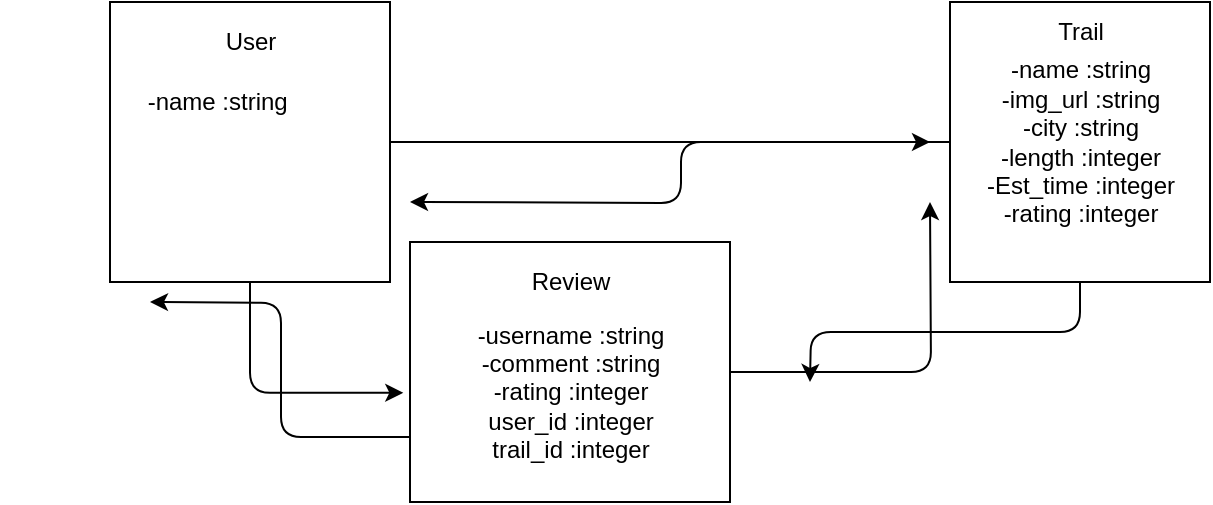 <mxfile>
    <diagram id="5VggyCQCjqjqE-vDUpDZ" name="Page-1">
        <mxGraphModel dx="1038" dy="364" grid="1" gridSize="10" guides="1" tooltips="1" connect="1" arrows="1" fold="1" page="1" pageScale="1" pageWidth="850" pageHeight="1100" math="0" shadow="0">
            <root>
                <mxCell id="0"/>
                <mxCell id="1" parent="0"/>
                <mxCell id="13" style="edgeStyle=orthogonalEdgeStyle;html=1;exitX=0.5;exitY=1;exitDx=0;exitDy=0;entryX=-0.021;entryY=0.58;entryDx=0;entryDy=0;entryPerimeter=0;" edge="1" parent="1" source="2" target="3">
                    <mxGeometry relative="1" as="geometry"/>
                </mxCell>
                <mxCell id="16" style="edgeStyle=orthogonalEdgeStyle;html=1;exitX=1;exitY=0.5;exitDx=0;exitDy=0;" edge="1" parent="1" source="2">
                    <mxGeometry relative="1" as="geometry">
                        <mxPoint x="480" y="110" as="targetPoint"/>
                    </mxGeometry>
                </mxCell>
                <mxCell id="2" value="" style="whiteSpace=wrap;html=1;" vertex="1" parent="1">
                    <mxGeometry x="70" y="40" width="140" height="140" as="geometry"/>
                </mxCell>
                <mxCell id="14" style="edgeStyle=orthogonalEdgeStyle;html=1;" edge="1" parent="1" source="3">
                    <mxGeometry relative="1" as="geometry">
                        <mxPoint x="480" y="140" as="targetPoint"/>
                    </mxGeometry>
                </mxCell>
                <mxCell id="15" style="edgeStyle=orthogonalEdgeStyle;html=1;exitX=0;exitY=0.75;exitDx=0;exitDy=0;" edge="1" parent="1" source="3">
                    <mxGeometry relative="1" as="geometry">
                        <mxPoint x="90" y="190" as="targetPoint"/>
                    </mxGeometry>
                </mxCell>
                <mxCell id="3" value="" style="whiteSpace=wrap;html=1;" vertex="1" parent="1">
                    <mxGeometry x="220" y="160" width="160" height="130" as="geometry"/>
                </mxCell>
                <mxCell id="12" style="edgeStyle=orthogonalEdgeStyle;html=1;exitX=0.5;exitY=1;exitDx=0;exitDy=0;" edge="1" parent="1" source="4">
                    <mxGeometry relative="1" as="geometry">
                        <mxPoint x="420" y="230" as="targetPoint"/>
                    </mxGeometry>
                </mxCell>
                <mxCell id="17" style="edgeStyle=orthogonalEdgeStyle;html=1;exitX=0;exitY=0.5;exitDx=0;exitDy=0;" edge="1" parent="1" source="4">
                    <mxGeometry relative="1" as="geometry">
                        <mxPoint x="220" y="140" as="targetPoint"/>
                    </mxGeometry>
                </mxCell>
                <mxCell id="4" value="" style="whiteSpace=wrap;html=1;" vertex="1" parent="1">
                    <mxGeometry x="490" y="40" width="130" height="140" as="geometry"/>
                </mxCell>
                <mxCell id="5" value="User" style="text;html=1;resizable=0;autosize=1;align=center;verticalAlign=middle;points=[];fillColor=none;strokeColor=none;rounded=0;" vertex="1" parent="1">
                    <mxGeometry x="120" y="50" width="40" height="20" as="geometry"/>
                </mxCell>
                <mxCell id="6" value="Review" style="text;html=1;resizable=0;autosize=1;align=center;verticalAlign=middle;points=[];fillColor=none;strokeColor=none;rounded=0;" vertex="1" parent="1">
                    <mxGeometry x="275" y="170" width="50" height="20" as="geometry"/>
                </mxCell>
                <mxCell id="7" value="Trail" style="text;html=1;resizable=0;autosize=1;align=center;verticalAlign=middle;points=[];fillColor=none;strokeColor=none;rounded=0;" vertex="1" parent="1">
                    <mxGeometry x="535" y="45" width="40" height="20" as="geometry"/>
                </mxCell>
                <mxCell id="8" value="&amp;nbsp; &amp;nbsp; &amp;nbsp; &amp;nbsp; &amp;nbsp; &amp;nbsp; &amp;nbsp; &amp;nbsp; &amp;nbsp; &amp;nbsp; -name :string&lt;br&gt;" style="text;html=1;resizable=0;autosize=1;align=center;verticalAlign=middle;points=[];fillColor=none;strokeColor=none;rounded=0;" vertex="1" parent="1">
                    <mxGeometry x="15" y="80" width="150" height="20" as="geometry"/>
                </mxCell>
                <mxCell id="9" value="-username :string&lt;br&gt;-comment :string&lt;br&gt;-rating :integer&lt;br&gt;user_id :integer&lt;br&gt;trail_id :integer" style="text;html=1;resizable=0;autosize=1;align=center;verticalAlign=middle;points=[];fillColor=none;strokeColor=none;rounded=0;" vertex="1" parent="1">
                    <mxGeometry x="245" y="195" width="110" height="80" as="geometry"/>
                </mxCell>
                <mxCell id="10" value="-name :string&lt;br&gt;-img_url :string&lt;br&gt;-city :string&lt;br&gt;-length :integer&lt;br&gt;-Est_time :integer&lt;br&gt;-rating :integer&lt;br&gt;" style="text;html=1;resizable=0;autosize=1;align=center;verticalAlign=middle;points=[];fillColor=none;strokeColor=none;rounded=0;" vertex="1" parent="1">
                    <mxGeometry x="500" y="65" width="110" height="90" as="geometry"/>
                </mxCell>
            </root>
        </mxGraphModel>
    </diagram>
</mxfile>